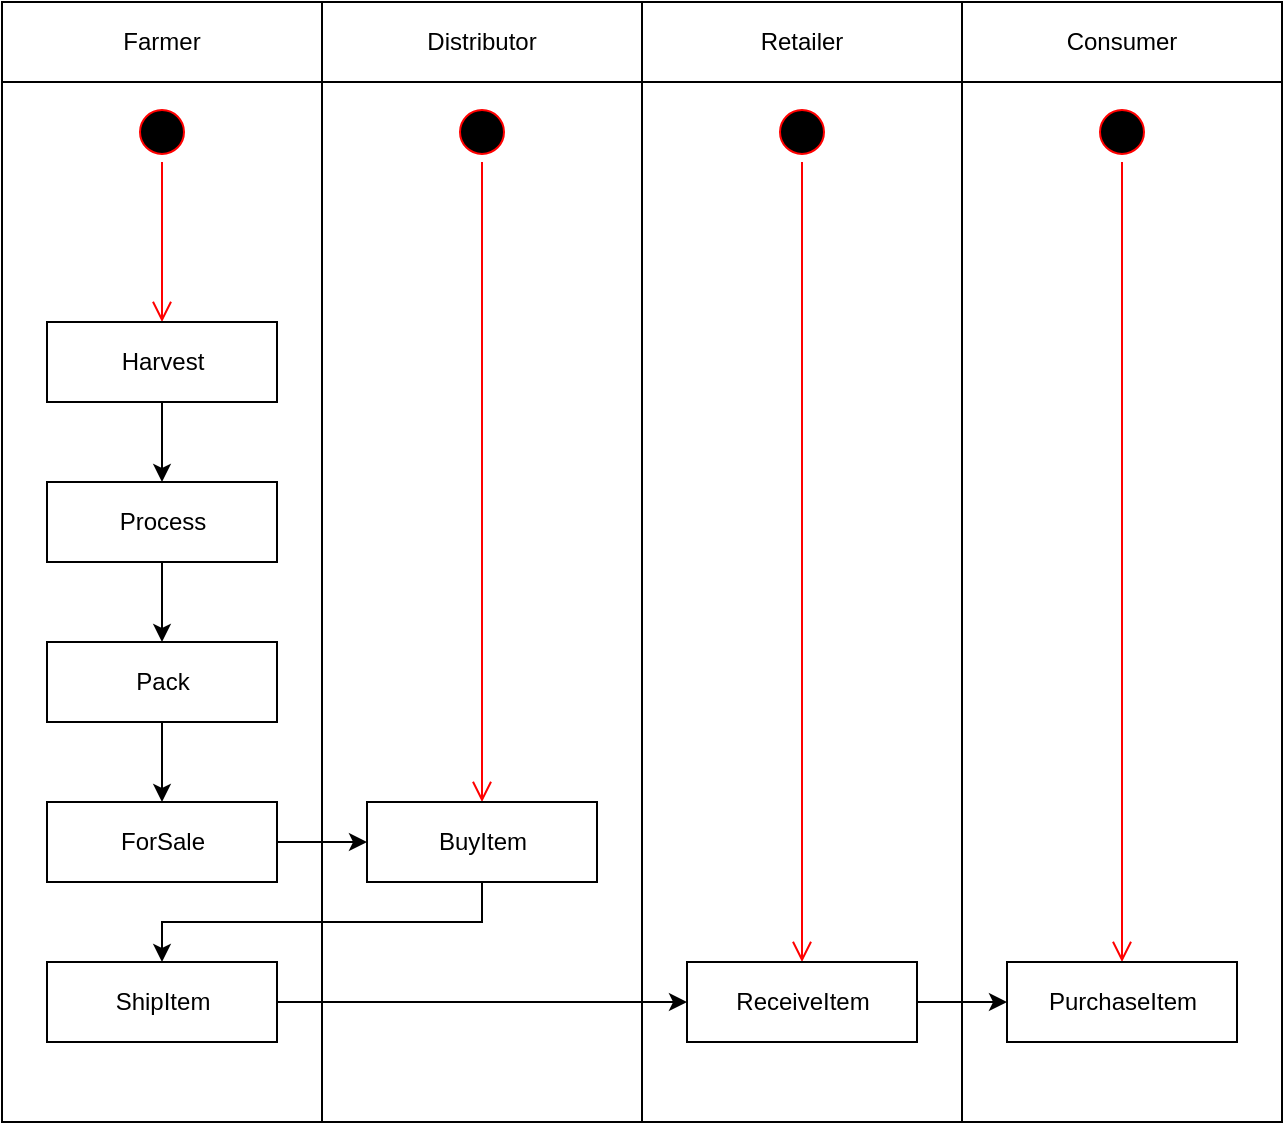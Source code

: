 <mxfile>
    <diagram name="Page-1" id="e7e014a7-5840-1c2e-5031-d8a46d1fe8dd">
        <mxGraphModel dx="1111" dy="689" grid="1" gridSize="10" guides="1" tooltips="1" connect="1" arrows="1" fold="1" page="1" pageScale="1" pageWidth="1169" pageHeight="826" background="#ffffff" math="0" shadow="0">
            <root>
                <mxCell id="0"/>
                <mxCell id="1" parent="0"/>
                <mxCell id="J-ZSdQ1DR8qbjjvx3h0S-54" value="" style="rounded=0;whiteSpace=wrap;html=1;" parent="1" vertex="1">
                    <mxGeometry x="620" y="80" width="160" height="520" as="geometry"/>
                </mxCell>
                <mxCell id="J-ZSdQ1DR8qbjjvx3h0S-53" value="" style="rounded=0;whiteSpace=wrap;html=1;" parent="1" vertex="1">
                    <mxGeometry x="460" y="80" width="160" height="520" as="geometry"/>
                </mxCell>
                <mxCell id="J-ZSdQ1DR8qbjjvx3h0S-52" value="" style="rounded=0;whiteSpace=wrap;html=1;" parent="1" vertex="1">
                    <mxGeometry x="300" y="80" width="160" height="520" as="geometry"/>
                </mxCell>
                <mxCell id="J-ZSdQ1DR8qbjjvx3h0S-51" value="" style="rounded=0;whiteSpace=wrap;html=1;" parent="1" vertex="1">
                    <mxGeometry x="140" y="80" width="160" height="520" as="geometry"/>
                </mxCell>
                <mxCell id="J-ZSdQ1DR8qbjjvx3h0S-20" value="Farmer" style="rounded=0;whiteSpace=wrap;html=1;" parent="1" vertex="1">
                    <mxGeometry x="140" y="40" width="160" height="40" as="geometry"/>
                </mxCell>
                <mxCell id="J-ZSdQ1DR8qbjjvx3h0S-21" value="Distributor" style="rounded=0;whiteSpace=wrap;html=1;" parent="1" vertex="1">
                    <mxGeometry x="300" y="40" width="160" height="40" as="geometry"/>
                </mxCell>
                <mxCell id="J-ZSdQ1DR8qbjjvx3h0S-22" value="Retailer" style="rounded=0;whiteSpace=wrap;html=1;" parent="1" vertex="1">
                    <mxGeometry x="460" y="40" width="160" height="40" as="geometry"/>
                </mxCell>
                <mxCell id="J-ZSdQ1DR8qbjjvx3h0S-23" value="Consumer" style="rounded=0;whiteSpace=wrap;html=1;" parent="1" vertex="1">
                    <mxGeometry x="620" y="40" width="160" height="40" as="geometry"/>
                </mxCell>
                <mxCell id="J-ZSdQ1DR8qbjjvx3h0S-26" value="" style="ellipse;html=1;shape=startState;fillColor=#000000;strokeColor=#ff0000;" parent="1" vertex="1">
                    <mxGeometry x="205" y="90" width="30" height="30" as="geometry"/>
                </mxCell>
                <mxCell id="J-ZSdQ1DR8qbjjvx3h0S-27" value="" style="edgeStyle=orthogonalEdgeStyle;html=1;verticalAlign=bottom;endArrow=open;endSize=8;strokeColor=#ff0000;entryX=0.5;entryY=0;entryDx=0;entryDy=0;" parent="1" source="J-ZSdQ1DR8qbjjvx3h0S-26" target="J-ZSdQ1DR8qbjjvx3h0S-28" edge="1">
                    <mxGeometry relative="1" as="geometry">
                        <mxPoint x="220" y="210" as="targetPoint"/>
                    </mxGeometry>
                </mxCell>
                <mxCell id="J-ZSdQ1DR8qbjjvx3h0S-32" style="edgeStyle=orthogonalEdgeStyle;rounded=0;orthogonalLoop=1;jettySize=auto;html=1;exitX=0.5;exitY=1;exitDx=0;exitDy=0;entryX=0.5;entryY=0;entryDx=0;entryDy=0;" parent="1" source="J-ZSdQ1DR8qbjjvx3h0S-28" target="J-ZSdQ1DR8qbjjvx3h0S-29" edge="1">
                    <mxGeometry relative="1" as="geometry"/>
                </mxCell>
                <mxCell id="J-ZSdQ1DR8qbjjvx3h0S-28" value="Harvest" style="html=1;" parent="1" vertex="1">
                    <mxGeometry x="162.5" y="200" width="115" height="40" as="geometry"/>
                </mxCell>
                <mxCell id="J-ZSdQ1DR8qbjjvx3h0S-33" style="edgeStyle=orthogonalEdgeStyle;rounded=0;orthogonalLoop=1;jettySize=auto;html=1;exitX=0.5;exitY=1;exitDx=0;exitDy=0;entryX=0.5;entryY=0;entryDx=0;entryDy=0;" parent="1" source="J-ZSdQ1DR8qbjjvx3h0S-29" target="J-ZSdQ1DR8qbjjvx3h0S-30" edge="1">
                    <mxGeometry relative="1" as="geometry"/>
                </mxCell>
                <mxCell id="J-ZSdQ1DR8qbjjvx3h0S-29" value="Process" style="html=1;" parent="1" vertex="1">
                    <mxGeometry x="162.5" y="280" width="115" height="40" as="geometry"/>
                </mxCell>
                <mxCell id="J-ZSdQ1DR8qbjjvx3h0S-34" style="edgeStyle=orthogonalEdgeStyle;rounded=0;orthogonalLoop=1;jettySize=auto;html=1;exitX=0.5;exitY=1;exitDx=0;exitDy=0;entryX=0.5;entryY=0;entryDx=0;entryDy=0;" parent="1" source="J-ZSdQ1DR8qbjjvx3h0S-30" target="J-ZSdQ1DR8qbjjvx3h0S-31" edge="1">
                    <mxGeometry relative="1" as="geometry"/>
                </mxCell>
                <mxCell id="J-ZSdQ1DR8qbjjvx3h0S-30" value="Pack" style="html=1;" parent="1" vertex="1">
                    <mxGeometry x="162.5" y="360" width="115" height="40" as="geometry"/>
                </mxCell>
                <mxCell id="J-ZSdQ1DR8qbjjvx3h0S-40" style="edgeStyle=orthogonalEdgeStyle;rounded=0;orthogonalLoop=1;jettySize=auto;html=1;exitX=1;exitY=0.5;exitDx=0;exitDy=0;entryX=0;entryY=0.5;entryDx=0;entryDy=0;" parent="1" source="J-ZSdQ1DR8qbjjvx3h0S-31" target="J-ZSdQ1DR8qbjjvx3h0S-37" edge="1">
                    <mxGeometry relative="1" as="geometry"/>
                </mxCell>
                <mxCell id="J-ZSdQ1DR8qbjjvx3h0S-31" value="ForSale" style="html=1;" parent="1" vertex="1">
                    <mxGeometry x="162.5" y="440" width="115" height="40" as="geometry"/>
                </mxCell>
                <mxCell id="J-ZSdQ1DR8qbjjvx3h0S-35" value="" style="ellipse;html=1;shape=startState;fillColor=#000000;strokeColor=#ff0000;" parent="1" vertex="1">
                    <mxGeometry x="365" y="90" width="30" height="30" as="geometry"/>
                </mxCell>
                <mxCell id="J-ZSdQ1DR8qbjjvx3h0S-36" value="" style="edgeStyle=orthogonalEdgeStyle;html=1;verticalAlign=bottom;endArrow=open;endSize=8;strokeColor=#ff0000;entryX=0.5;entryY=0;entryDx=0;entryDy=0;" parent="1" source="J-ZSdQ1DR8qbjjvx3h0S-35" target="J-ZSdQ1DR8qbjjvx3h0S-37" edge="1">
                    <mxGeometry relative="1" as="geometry">
                        <mxPoint x="380" y="200" as="targetPoint"/>
                    </mxGeometry>
                </mxCell>
                <mxCell id="2" style="edgeStyle=orthogonalEdgeStyle;rounded=0;orthogonalLoop=1;jettySize=auto;html=1;exitX=0.5;exitY=1;exitDx=0;exitDy=0;entryX=0.5;entryY=0;entryDx=0;entryDy=0;" edge="1" parent="1" source="J-ZSdQ1DR8qbjjvx3h0S-37" target="J-ZSdQ1DR8qbjjvx3h0S-39">
                    <mxGeometry relative="1" as="geometry">
                        <Array as="points">
                            <mxPoint x="380" y="500"/>
                            <mxPoint x="220" y="500"/>
                        </Array>
                    </mxGeometry>
                </mxCell>
                <mxCell id="J-ZSdQ1DR8qbjjvx3h0S-37" value="BuyItem" style="html=1;" parent="1" vertex="1">
                    <mxGeometry x="322.5" y="440" width="115" height="40" as="geometry"/>
                </mxCell>
                <mxCell id="J-ZSdQ1DR8qbjjvx3h0S-45" style="edgeStyle=orthogonalEdgeStyle;rounded=0;orthogonalLoop=1;jettySize=auto;html=1;exitX=1;exitY=0.5;exitDx=0;exitDy=0;entryX=0;entryY=0.5;entryDx=0;entryDy=0;" parent="1" source="J-ZSdQ1DR8qbjjvx3h0S-39" target="J-ZSdQ1DR8qbjjvx3h0S-44" edge="1">
                    <mxGeometry relative="1" as="geometry"/>
                </mxCell>
                <mxCell id="J-ZSdQ1DR8qbjjvx3h0S-39" value="ShipItem" style="html=1;" parent="1" vertex="1">
                    <mxGeometry x="162.5" y="520" width="115" height="40" as="geometry"/>
                </mxCell>
                <mxCell id="J-ZSdQ1DR8qbjjvx3h0S-42" value="" style="ellipse;html=1;shape=startState;fillColor=#000000;strokeColor=#ff0000;" parent="1" vertex="1">
                    <mxGeometry x="525" y="90" width="30" height="30" as="geometry"/>
                </mxCell>
                <mxCell id="J-ZSdQ1DR8qbjjvx3h0S-43" value="" style="edgeStyle=orthogonalEdgeStyle;html=1;verticalAlign=bottom;endArrow=open;endSize=8;strokeColor=#ff0000;entryX=0.5;entryY=0;entryDx=0;entryDy=0;" parent="1" source="J-ZSdQ1DR8qbjjvx3h0S-42" target="J-ZSdQ1DR8qbjjvx3h0S-44" edge="1">
                    <mxGeometry relative="1" as="geometry">
                        <mxPoint x="540" y="180" as="targetPoint"/>
                    </mxGeometry>
                </mxCell>
                <mxCell id="J-ZSdQ1DR8qbjjvx3h0S-49" style="edgeStyle=orthogonalEdgeStyle;rounded=0;orthogonalLoop=1;jettySize=auto;html=1;exitX=1;exitY=0.5;exitDx=0;exitDy=0;" parent="1" source="J-ZSdQ1DR8qbjjvx3h0S-44" target="J-ZSdQ1DR8qbjjvx3h0S-48" edge="1">
                    <mxGeometry relative="1" as="geometry"/>
                </mxCell>
                <mxCell id="J-ZSdQ1DR8qbjjvx3h0S-44" value="ReceiveItem" style="html=1;" parent="1" vertex="1">
                    <mxGeometry x="482.5" y="520" width="115" height="40" as="geometry"/>
                </mxCell>
                <mxCell id="J-ZSdQ1DR8qbjjvx3h0S-46" value="" style="ellipse;html=1;shape=startState;fillColor=#000000;strokeColor=#ff0000;" parent="1" vertex="1">
                    <mxGeometry x="685" y="90" width="30" height="30" as="geometry"/>
                </mxCell>
                <mxCell id="J-ZSdQ1DR8qbjjvx3h0S-47" value="" style="edgeStyle=orthogonalEdgeStyle;html=1;verticalAlign=bottom;endArrow=open;endSize=8;strokeColor=#ff0000;entryX=0.5;entryY=0;entryDx=0;entryDy=0;" parent="1" source="J-ZSdQ1DR8qbjjvx3h0S-46" target="J-ZSdQ1DR8qbjjvx3h0S-48" edge="1">
                    <mxGeometry relative="1" as="geometry">
                        <mxPoint x="700" y="180" as="targetPoint"/>
                    </mxGeometry>
                </mxCell>
                <mxCell id="J-ZSdQ1DR8qbjjvx3h0S-48" value="PurchaseItem" style="html=1;" parent="1" vertex="1">
                    <mxGeometry x="642.5" y="520" width="115" height="40" as="geometry"/>
                </mxCell>
            </root>
        </mxGraphModel>
    </diagram>
</mxfile>